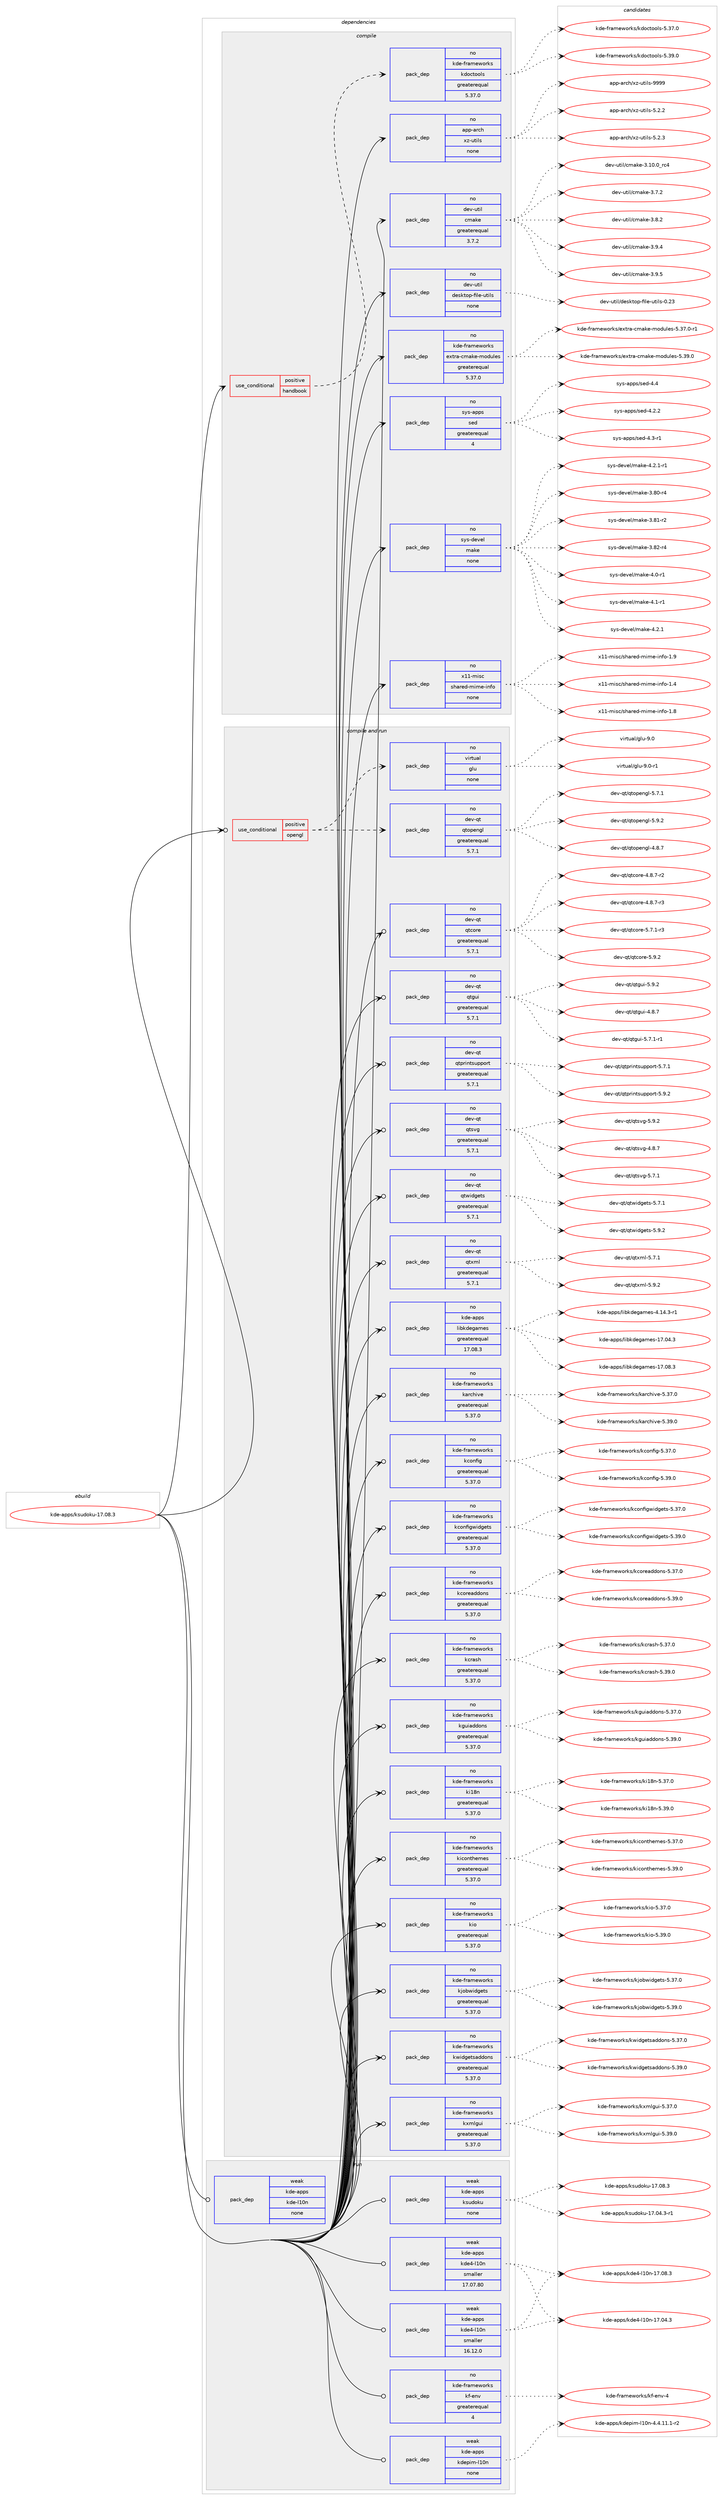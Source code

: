 digraph prolog {

# *************
# Graph options
# *************

newrank=true;
concentrate=true;
compound=true;
graph [rankdir=LR,fontname=Helvetica,fontsize=10,ranksep=1.5];#, ranksep=2.5, nodesep=0.2];
edge  [arrowhead=vee];
node  [fontname=Helvetica,fontsize=10];

# **********
# The ebuild
# **********

subgraph cluster_leftcol {
color=gray;
rank=same;
label=<<i>ebuild</i>>;
id [label="kde-apps/ksudoku-17.08.3", color=red, width=4, href="../kde-apps/ksudoku-17.08.3.svg"];
}

# ****************
# The dependencies
# ****************

subgraph cluster_midcol {
color=gray;
label=<<i>dependencies</i>>;
subgraph cluster_compile {
fillcolor="#eeeeee";
style=filled;
label=<<i>compile</i>>;
subgraph cond83152 {
dependency324693 [label=<<TABLE BORDER="0" CELLBORDER="1" CELLSPACING="0" CELLPADDING="4"><TR><TD ROWSPAN="3" CELLPADDING="10">use_conditional</TD></TR><TR><TD>positive</TD></TR><TR><TD>handbook</TD></TR></TABLE>>, shape=none, color=red];
subgraph pack236547 {
dependency324694 [label=<<TABLE BORDER="0" CELLBORDER="1" CELLSPACING="0" CELLPADDING="4" WIDTH="220"><TR><TD ROWSPAN="6" CELLPADDING="30">pack_dep</TD></TR><TR><TD WIDTH="110">no</TD></TR><TR><TD>kde-frameworks</TD></TR><TR><TD>kdoctools</TD></TR><TR><TD>greaterequal</TD></TR><TR><TD>5.37.0</TD></TR></TABLE>>, shape=none, color=blue];
}
dependency324693:e -> dependency324694:w [weight=20,style="dashed",arrowhead="vee"];
}
id:e -> dependency324693:w [weight=20,style="solid",arrowhead="vee"];
subgraph pack236548 {
dependency324695 [label=<<TABLE BORDER="0" CELLBORDER="1" CELLSPACING="0" CELLPADDING="4" WIDTH="220"><TR><TD ROWSPAN="6" CELLPADDING="30">pack_dep</TD></TR><TR><TD WIDTH="110">no</TD></TR><TR><TD>app-arch</TD></TR><TR><TD>xz-utils</TD></TR><TR><TD>none</TD></TR><TR><TD></TD></TR></TABLE>>, shape=none, color=blue];
}
id:e -> dependency324695:w [weight=20,style="solid",arrowhead="vee"];
subgraph pack236549 {
dependency324696 [label=<<TABLE BORDER="0" CELLBORDER="1" CELLSPACING="0" CELLPADDING="4" WIDTH="220"><TR><TD ROWSPAN="6" CELLPADDING="30">pack_dep</TD></TR><TR><TD WIDTH="110">no</TD></TR><TR><TD>dev-util</TD></TR><TR><TD>cmake</TD></TR><TR><TD>greaterequal</TD></TR><TR><TD>3.7.2</TD></TR></TABLE>>, shape=none, color=blue];
}
id:e -> dependency324696:w [weight=20,style="solid",arrowhead="vee"];
subgraph pack236550 {
dependency324697 [label=<<TABLE BORDER="0" CELLBORDER="1" CELLSPACING="0" CELLPADDING="4" WIDTH="220"><TR><TD ROWSPAN="6" CELLPADDING="30">pack_dep</TD></TR><TR><TD WIDTH="110">no</TD></TR><TR><TD>dev-util</TD></TR><TR><TD>desktop-file-utils</TD></TR><TR><TD>none</TD></TR><TR><TD></TD></TR></TABLE>>, shape=none, color=blue];
}
id:e -> dependency324697:w [weight=20,style="solid",arrowhead="vee"];
subgraph pack236551 {
dependency324698 [label=<<TABLE BORDER="0" CELLBORDER="1" CELLSPACING="0" CELLPADDING="4" WIDTH="220"><TR><TD ROWSPAN="6" CELLPADDING="30">pack_dep</TD></TR><TR><TD WIDTH="110">no</TD></TR><TR><TD>kde-frameworks</TD></TR><TR><TD>extra-cmake-modules</TD></TR><TR><TD>greaterequal</TD></TR><TR><TD>5.37.0</TD></TR></TABLE>>, shape=none, color=blue];
}
id:e -> dependency324698:w [weight=20,style="solid",arrowhead="vee"];
subgraph pack236552 {
dependency324699 [label=<<TABLE BORDER="0" CELLBORDER="1" CELLSPACING="0" CELLPADDING="4" WIDTH="220"><TR><TD ROWSPAN="6" CELLPADDING="30">pack_dep</TD></TR><TR><TD WIDTH="110">no</TD></TR><TR><TD>sys-apps</TD></TR><TR><TD>sed</TD></TR><TR><TD>greaterequal</TD></TR><TR><TD>4</TD></TR></TABLE>>, shape=none, color=blue];
}
id:e -> dependency324699:w [weight=20,style="solid",arrowhead="vee"];
subgraph pack236553 {
dependency324700 [label=<<TABLE BORDER="0" CELLBORDER="1" CELLSPACING="0" CELLPADDING="4" WIDTH="220"><TR><TD ROWSPAN="6" CELLPADDING="30">pack_dep</TD></TR><TR><TD WIDTH="110">no</TD></TR><TR><TD>sys-devel</TD></TR><TR><TD>make</TD></TR><TR><TD>none</TD></TR><TR><TD></TD></TR></TABLE>>, shape=none, color=blue];
}
id:e -> dependency324700:w [weight=20,style="solid",arrowhead="vee"];
subgraph pack236554 {
dependency324701 [label=<<TABLE BORDER="0" CELLBORDER="1" CELLSPACING="0" CELLPADDING="4" WIDTH="220"><TR><TD ROWSPAN="6" CELLPADDING="30">pack_dep</TD></TR><TR><TD WIDTH="110">no</TD></TR><TR><TD>x11-misc</TD></TR><TR><TD>shared-mime-info</TD></TR><TR><TD>none</TD></TR><TR><TD></TD></TR></TABLE>>, shape=none, color=blue];
}
id:e -> dependency324701:w [weight=20,style="solid",arrowhead="vee"];
}
subgraph cluster_compileandrun {
fillcolor="#eeeeee";
style=filled;
label=<<i>compile and run</i>>;
subgraph cond83153 {
dependency324702 [label=<<TABLE BORDER="0" CELLBORDER="1" CELLSPACING="0" CELLPADDING="4"><TR><TD ROWSPAN="3" CELLPADDING="10">use_conditional</TD></TR><TR><TD>positive</TD></TR><TR><TD>opengl</TD></TR></TABLE>>, shape=none, color=red];
subgraph pack236555 {
dependency324703 [label=<<TABLE BORDER="0" CELLBORDER="1" CELLSPACING="0" CELLPADDING="4" WIDTH="220"><TR><TD ROWSPAN="6" CELLPADDING="30">pack_dep</TD></TR><TR><TD WIDTH="110">no</TD></TR><TR><TD>dev-qt</TD></TR><TR><TD>qtopengl</TD></TR><TR><TD>greaterequal</TD></TR><TR><TD>5.7.1</TD></TR></TABLE>>, shape=none, color=blue];
}
dependency324702:e -> dependency324703:w [weight=20,style="dashed",arrowhead="vee"];
subgraph pack236556 {
dependency324704 [label=<<TABLE BORDER="0" CELLBORDER="1" CELLSPACING="0" CELLPADDING="4" WIDTH="220"><TR><TD ROWSPAN="6" CELLPADDING="30">pack_dep</TD></TR><TR><TD WIDTH="110">no</TD></TR><TR><TD>virtual</TD></TR><TR><TD>glu</TD></TR><TR><TD>none</TD></TR><TR><TD></TD></TR></TABLE>>, shape=none, color=blue];
}
dependency324702:e -> dependency324704:w [weight=20,style="dashed",arrowhead="vee"];
}
id:e -> dependency324702:w [weight=20,style="solid",arrowhead="odotvee"];
subgraph pack236557 {
dependency324705 [label=<<TABLE BORDER="0" CELLBORDER="1" CELLSPACING="0" CELLPADDING="4" WIDTH="220"><TR><TD ROWSPAN="6" CELLPADDING="30">pack_dep</TD></TR><TR><TD WIDTH="110">no</TD></TR><TR><TD>dev-qt</TD></TR><TR><TD>qtcore</TD></TR><TR><TD>greaterequal</TD></TR><TR><TD>5.7.1</TD></TR></TABLE>>, shape=none, color=blue];
}
id:e -> dependency324705:w [weight=20,style="solid",arrowhead="odotvee"];
subgraph pack236558 {
dependency324706 [label=<<TABLE BORDER="0" CELLBORDER="1" CELLSPACING="0" CELLPADDING="4" WIDTH="220"><TR><TD ROWSPAN="6" CELLPADDING="30">pack_dep</TD></TR><TR><TD WIDTH="110">no</TD></TR><TR><TD>dev-qt</TD></TR><TR><TD>qtgui</TD></TR><TR><TD>greaterequal</TD></TR><TR><TD>5.7.1</TD></TR></TABLE>>, shape=none, color=blue];
}
id:e -> dependency324706:w [weight=20,style="solid",arrowhead="odotvee"];
subgraph pack236559 {
dependency324707 [label=<<TABLE BORDER="0" CELLBORDER="1" CELLSPACING="0" CELLPADDING="4" WIDTH="220"><TR><TD ROWSPAN="6" CELLPADDING="30">pack_dep</TD></TR><TR><TD WIDTH="110">no</TD></TR><TR><TD>dev-qt</TD></TR><TR><TD>qtprintsupport</TD></TR><TR><TD>greaterequal</TD></TR><TR><TD>5.7.1</TD></TR></TABLE>>, shape=none, color=blue];
}
id:e -> dependency324707:w [weight=20,style="solid",arrowhead="odotvee"];
subgraph pack236560 {
dependency324708 [label=<<TABLE BORDER="0" CELLBORDER="1" CELLSPACING="0" CELLPADDING="4" WIDTH="220"><TR><TD ROWSPAN="6" CELLPADDING="30">pack_dep</TD></TR><TR><TD WIDTH="110">no</TD></TR><TR><TD>dev-qt</TD></TR><TR><TD>qtsvg</TD></TR><TR><TD>greaterequal</TD></TR><TR><TD>5.7.1</TD></TR></TABLE>>, shape=none, color=blue];
}
id:e -> dependency324708:w [weight=20,style="solid",arrowhead="odotvee"];
subgraph pack236561 {
dependency324709 [label=<<TABLE BORDER="0" CELLBORDER="1" CELLSPACING="0" CELLPADDING="4" WIDTH="220"><TR><TD ROWSPAN="6" CELLPADDING="30">pack_dep</TD></TR><TR><TD WIDTH="110">no</TD></TR><TR><TD>dev-qt</TD></TR><TR><TD>qtwidgets</TD></TR><TR><TD>greaterequal</TD></TR><TR><TD>5.7.1</TD></TR></TABLE>>, shape=none, color=blue];
}
id:e -> dependency324709:w [weight=20,style="solid",arrowhead="odotvee"];
subgraph pack236562 {
dependency324710 [label=<<TABLE BORDER="0" CELLBORDER="1" CELLSPACING="0" CELLPADDING="4" WIDTH="220"><TR><TD ROWSPAN="6" CELLPADDING="30">pack_dep</TD></TR><TR><TD WIDTH="110">no</TD></TR><TR><TD>dev-qt</TD></TR><TR><TD>qtxml</TD></TR><TR><TD>greaterequal</TD></TR><TR><TD>5.7.1</TD></TR></TABLE>>, shape=none, color=blue];
}
id:e -> dependency324710:w [weight=20,style="solid",arrowhead="odotvee"];
subgraph pack236563 {
dependency324711 [label=<<TABLE BORDER="0" CELLBORDER="1" CELLSPACING="0" CELLPADDING="4" WIDTH="220"><TR><TD ROWSPAN="6" CELLPADDING="30">pack_dep</TD></TR><TR><TD WIDTH="110">no</TD></TR><TR><TD>kde-apps</TD></TR><TR><TD>libkdegames</TD></TR><TR><TD>greaterequal</TD></TR><TR><TD>17.08.3</TD></TR></TABLE>>, shape=none, color=blue];
}
id:e -> dependency324711:w [weight=20,style="solid",arrowhead="odotvee"];
subgraph pack236564 {
dependency324712 [label=<<TABLE BORDER="0" CELLBORDER="1" CELLSPACING="0" CELLPADDING="4" WIDTH="220"><TR><TD ROWSPAN="6" CELLPADDING="30">pack_dep</TD></TR><TR><TD WIDTH="110">no</TD></TR><TR><TD>kde-frameworks</TD></TR><TR><TD>karchive</TD></TR><TR><TD>greaterequal</TD></TR><TR><TD>5.37.0</TD></TR></TABLE>>, shape=none, color=blue];
}
id:e -> dependency324712:w [weight=20,style="solid",arrowhead="odotvee"];
subgraph pack236565 {
dependency324713 [label=<<TABLE BORDER="0" CELLBORDER="1" CELLSPACING="0" CELLPADDING="4" WIDTH="220"><TR><TD ROWSPAN="6" CELLPADDING="30">pack_dep</TD></TR><TR><TD WIDTH="110">no</TD></TR><TR><TD>kde-frameworks</TD></TR><TR><TD>kconfig</TD></TR><TR><TD>greaterequal</TD></TR><TR><TD>5.37.0</TD></TR></TABLE>>, shape=none, color=blue];
}
id:e -> dependency324713:w [weight=20,style="solid",arrowhead="odotvee"];
subgraph pack236566 {
dependency324714 [label=<<TABLE BORDER="0" CELLBORDER="1" CELLSPACING="0" CELLPADDING="4" WIDTH="220"><TR><TD ROWSPAN="6" CELLPADDING="30">pack_dep</TD></TR><TR><TD WIDTH="110">no</TD></TR><TR><TD>kde-frameworks</TD></TR><TR><TD>kconfigwidgets</TD></TR><TR><TD>greaterequal</TD></TR><TR><TD>5.37.0</TD></TR></TABLE>>, shape=none, color=blue];
}
id:e -> dependency324714:w [weight=20,style="solid",arrowhead="odotvee"];
subgraph pack236567 {
dependency324715 [label=<<TABLE BORDER="0" CELLBORDER="1" CELLSPACING="0" CELLPADDING="4" WIDTH="220"><TR><TD ROWSPAN="6" CELLPADDING="30">pack_dep</TD></TR><TR><TD WIDTH="110">no</TD></TR><TR><TD>kde-frameworks</TD></TR><TR><TD>kcoreaddons</TD></TR><TR><TD>greaterequal</TD></TR><TR><TD>5.37.0</TD></TR></TABLE>>, shape=none, color=blue];
}
id:e -> dependency324715:w [weight=20,style="solid",arrowhead="odotvee"];
subgraph pack236568 {
dependency324716 [label=<<TABLE BORDER="0" CELLBORDER="1" CELLSPACING="0" CELLPADDING="4" WIDTH="220"><TR><TD ROWSPAN="6" CELLPADDING="30">pack_dep</TD></TR><TR><TD WIDTH="110">no</TD></TR><TR><TD>kde-frameworks</TD></TR><TR><TD>kcrash</TD></TR><TR><TD>greaterequal</TD></TR><TR><TD>5.37.0</TD></TR></TABLE>>, shape=none, color=blue];
}
id:e -> dependency324716:w [weight=20,style="solid",arrowhead="odotvee"];
subgraph pack236569 {
dependency324717 [label=<<TABLE BORDER="0" CELLBORDER="1" CELLSPACING="0" CELLPADDING="4" WIDTH="220"><TR><TD ROWSPAN="6" CELLPADDING="30">pack_dep</TD></TR><TR><TD WIDTH="110">no</TD></TR><TR><TD>kde-frameworks</TD></TR><TR><TD>kguiaddons</TD></TR><TR><TD>greaterequal</TD></TR><TR><TD>5.37.0</TD></TR></TABLE>>, shape=none, color=blue];
}
id:e -> dependency324717:w [weight=20,style="solid",arrowhead="odotvee"];
subgraph pack236570 {
dependency324718 [label=<<TABLE BORDER="0" CELLBORDER="1" CELLSPACING="0" CELLPADDING="4" WIDTH="220"><TR><TD ROWSPAN="6" CELLPADDING="30">pack_dep</TD></TR><TR><TD WIDTH="110">no</TD></TR><TR><TD>kde-frameworks</TD></TR><TR><TD>ki18n</TD></TR><TR><TD>greaterequal</TD></TR><TR><TD>5.37.0</TD></TR></TABLE>>, shape=none, color=blue];
}
id:e -> dependency324718:w [weight=20,style="solid",arrowhead="odotvee"];
subgraph pack236571 {
dependency324719 [label=<<TABLE BORDER="0" CELLBORDER="1" CELLSPACING="0" CELLPADDING="4" WIDTH="220"><TR><TD ROWSPAN="6" CELLPADDING="30">pack_dep</TD></TR><TR><TD WIDTH="110">no</TD></TR><TR><TD>kde-frameworks</TD></TR><TR><TD>kiconthemes</TD></TR><TR><TD>greaterequal</TD></TR><TR><TD>5.37.0</TD></TR></TABLE>>, shape=none, color=blue];
}
id:e -> dependency324719:w [weight=20,style="solid",arrowhead="odotvee"];
subgraph pack236572 {
dependency324720 [label=<<TABLE BORDER="0" CELLBORDER="1" CELLSPACING="0" CELLPADDING="4" WIDTH="220"><TR><TD ROWSPAN="6" CELLPADDING="30">pack_dep</TD></TR><TR><TD WIDTH="110">no</TD></TR><TR><TD>kde-frameworks</TD></TR><TR><TD>kio</TD></TR><TR><TD>greaterequal</TD></TR><TR><TD>5.37.0</TD></TR></TABLE>>, shape=none, color=blue];
}
id:e -> dependency324720:w [weight=20,style="solid",arrowhead="odotvee"];
subgraph pack236573 {
dependency324721 [label=<<TABLE BORDER="0" CELLBORDER="1" CELLSPACING="0" CELLPADDING="4" WIDTH="220"><TR><TD ROWSPAN="6" CELLPADDING="30">pack_dep</TD></TR><TR><TD WIDTH="110">no</TD></TR><TR><TD>kde-frameworks</TD></TR><TR><TD>kjobwidgets</TD></TR><TR><TD>greaterequal</TD></TR><TR><TD>5.37.0</TD></TR></TABLE>>, shape=none, color=blue];
}
id:e -> dependency324721:w [weight=20,style="solid",arrowhead="odotvee"];
subgraph pack236574 {
dependency324722 [label=<<TABLE BORDER="0" CELLBORDER="1" CELLSPACING="0" CELLPADDING="4" WIDTH="220"><TR><TD ROWSPAN="6" CELLPADDING="30">pack_dep</TD></TR><TR><TD WIDTH="110">no</TD></TR><TR><TD>kde-frameworks</TD></TR><TR><TD>kwidgetsaddons</TD></TR><TR><TD>greaterequal</TD></TR><TR><TD>5.37.0</TD></TR></TABLE>>, shape=none, color=blue];
}
id:e -> dependency324722:w [weight=20,style="solid",arrowhead="odotvee"];
subgraph pack236575 {
dependency324723 [label=<<TABLE BORDER="0" CELLBORDER="1" CELLSPACING="0" CELLPADDING="4" WIDTH="220"><TR><TD ROWSPAN="6" CELLPADDING="30">pack_dep</TD></TR><TR><TD WIDTH="110">no</TD></TR><TR><TD>kde-frameworks</TD></TR><TR><TD>kxmlgui</TD></TR><TR><TD>greaterequal</TD></TR><TR><TD>5.37.0</TD></TR></TABLE>>, shape=none, color=blue];
}
id:e -> dependency324723:w [weight=20,style="solid",arrowhead="odotvee"];
}
subgraph cluster_run {
fillcolor="#eeeeee";
style=filled;
label=<<i>run</i>>;
subgraph pack236576 {
dependency324724 [label=<<TABLE BORDER="0" CELLBORDER="1" CELLSPACING="0" CELLPADDING="4" WIDTH="220"><TR><TD ROWSPAN="6" CELLPADDING="30">pack_dep</TD></TR><TR><TD WIDTH="110">no</TD></TR><TR><TD>kde-frameworks</TD></TR><TR><TD>kf-env</TD></TR><TR><TD>greaterequal</TD></TR><TR><TD>4</TD></TR></TABLE>>, shape=none, color=blue];
}
id:e -> dependency324724:w [weight=20,style="solid",arrowhead="odot"];
subgraph pack236577 {
dependency324725 [label=<<TABLE BORDER="0" CELLBORDER="1" CELLSPACING="0" CELLPADDING="4" WIDTH="220"><TR><TD ROWSPAN="6" CELLPADDING="30">pack_dep</TD></TR><TR><TD WIDTH="110">weak</TD></TR><TR><TD>kde-apps</TD></TR><TR><TD>kde-l10n</TD></TR><TR><TD>none</TD></TR><TR><TD></TD></TR></TABLE>>, shape=none, color=blue];
}
id:e -> dependency324725:w [weight=20,style="solid",arrowhead="odot"];
subgraph pack236578 {
dependency324726 [label=<<TABLE BORDER="0" CELLBORDER="1" CELLSPACING="0" CELLPADDING="4" WIDTH="220"><TR><TD ROWSPAN="6" CELLPADDING="30">pack_dep</TD></TR><TR><TD WIDTH="110">weak</TD></TR><TR><TD>kde-apps</TD></TR><TR><TD>kde4-l10n</TD></TR><TR><TD>smaller</TD></TR><TR><TD>16.12.0</TD></TR></TABLE>>, shape=none, color=blue];
}
id:e -> dependency324726:w [weight=20,style="solid",arrowhead="odot"];
subgraph pack236579 {
dependency324727 [label=<<TABLE BORDER="0" CELLBORDER="1" CELLSPACING="0" CELLPADDING="4" WIDTH="220"><TR><TD ROWSPAN="6" CELLPADDING="30">pack_dep</TD></TR><TR><TD WIDTH="110">weak</TD></TR><TR><TD>kde-apps</TD></TR><TR><TD>kde4-l10n</TD></TR><TR><TD>smaller</TD></TR><TR><TD>17.07.80</TD></TR></TABLE>>, shape=none, color=blue];
}
id:e -> dependency324727:w [weight=20,style="solid",arrowhead="odot"];
subgraph pack236580 {
dependency324728 [label=<<TABLE BORDER="0" CELLBORDER="1" CELLSPACING="0" CELLPADDING="4" WIDTH="220"><TR><TD ROWSPAN="6" CELLPADDING="30">pack_dep</TD></TR><TR><TD WIDTH="110">weak</TD></TR><TR><TD>kde-apps</TD></TR><TR><TD>kdepim-l10n</TD></TR><TR><TD>none</TD></TR><TR><TD></TD></TR></TABLE>>, shape=none, color=blue];
}
id:e -> dependency324728:w [weight=20,style="solid",arrowhead="odot"];
subgraph pack236581 {
dependency324729 [label=<<TABLE BORDER="0" CELLBORDER="1" CELLSPACING="0" CELLPADDING="4" WIDTH="220"><TR><TD ROWSPAN="6" CELLPADDING="30">pack_dep</TD></TR><TR><TD WIDTH="110">weak</TD></TR><TR><TD>kde-apps</TD></TR><TR><TD>ksudoku</TD></TR><TR><TD>none</TD></TR><TR><TD></TD></TR></TABLE>>, shape=none, color=blue];
}
id:e -> dependency324729:w [weight=20,style="solid",arrowhead="odot"];
}
}

# **************
# The candidates
# **************

subgraph cluster_choices {
rank=same;
color=gray;
label=<<i>candidates</i>>;

subgraph choice236547 {
color=black;
nodesep=1;
choice1071001014510211497109101119111114107115471071001119911611111110811545534651554648 [label="kde-frameworks/kdoctools-5.37.0", color=red, width=4,href="../kde-frameworks/kdoctools-5.37.0.svg"];
choice1071001014510211497109101119111114107115471071001119911611111110811545534651574648 [label="kde-frameworks/kdoctools-5.39.0", color=red, width=4,href="../kde-frameworks/kdoctools-5.39.0.svg"];
dependency324694:e -> choice1071001014510211497109101119111114107115471071001119911611111110811545534651554648:w [style=dotted,weight="100"];
dependency324694:e -> choice1071001014510211497109101119111114107115471071001119911611111110811545534651574648:w [style=dotted,weight="100"];
}
subgraph choice236548 {
color=black;
nodesep=1;
choice971121124597114991044712012245117116105108115455346504650 [label="app-arch/xz-utils-5.2.2", color=red, width=4,href="../app-arch/xz-utils-5.2.2.svg"];
choice971121124597114991044712012245117116105108115455346504651 [label="app-arch/xz-utils-5.2.3", color=red, width=4,href="../app-arch/xz-utils-5.2.3.svg"];
choice9711211245971149910447120122451171161051081154557575757 [label="app-arch/xz-utils-9999", color=red, width=4,href="../app-arch/xz-utils-9999.svg"];
dependency324695:e -> choice971121124597114991044712012245117116105108115455346504650:w [style=dotted,weight="100"];
dependency324695:e -> choice971121124597114991044712012245117116105108115455346504651:w [style=dotted,weight="100"];
dependency324695:e -> choice9711211245971149910447120122451171161051081154557575757:w [style=dotted,weight="100"];
}
subgraph choice236549 {
color=black;
nodesep=1;
choice1001011184511711610510847991099710710145514649484648951149952 [label="dev-util/cmake-3.10.0_rc4", color=red, width=4,href="../dev-util/cmake-3.10.0_rc4.svg"];
choice10010111845117116105108479910997107101455146554650 [label="dev-util/cmake-3.7.2", color=red, width=4,href="../dev-util/cmake-3.7.2.svg"];
choice10010111845117116105108479910997107101455146564650 [label="dev-util/cmake-3.8.2", color=red, width=4,href="../dev-util/cmake-3.8.2.svg"];
choice10010111845117116105108479910997107101455146574652 [label="dev-util/cmake-3.9.4", color=red, width=4,href="../dev-util/cmake-3.9.4.svg"];
choice10010111845117116105108479910997107101455146574653 [label="dev-util/cmake-3.9.5", color=red, width=4,href="../dev-util/cmake-3.9.5.svg"];
dependency324696:e -> choice1001011184511711610510847991099710710145514649484648951149952:w [style=dotted,weight="100"];
dependency324696:e -> choice10010111845117116105108479910997107101455146554650:w [style=dotted,weight="100"];
dependency324696:e -> choice10010111845117116105108479910997107101455146564650:w [style=dotted,weight="100"];
dependency324696:e -> choice10010111845117116105108479910997107101455146574652:w [style=dotted,weight="100"];
dependency324696:e -> choice10010111845117116105108479910997107101455146574653:w [style=dotted,weight="100"];
}
subgraph choice236550 {
color=black;
nodesep=1;
choice100101118451171161051084710010111510711611111245102105108101451171161051081154548465051 [label="dev-util/desktop-file-utils-0.23", color=red, width=4,href="../dev-util/desktop-file-utils-0.23.svg"];
dependency324697:e -> choice100101118451171161051084710010111510711611111245102105108101451171161051081154548465051:w [style=dotted,weight="100"];
}
subgraph choice236551 {
color=black;
nodesep=1;
choice1071001014510211497109101119111114107115471011201161149745991099710710145109111100117108101115455346515546484511449 [label="kde-frameworks/extra-cmake-modules-5.37.0-r1", color=red, width=4,href="../kde-frameworks/extra-cmake-modules-5.37.0-r1.svg"];
choice107100101451021149710910111911111410711547101120116114974599109971071014510911110011710810111545534651574648 [label="kde-frameworks/extra-cmake-modules-5.39.0", color=red, width=4,href="../kde-frameworks/extra-cmake-modules-5.39.0.svg"];
dependency324698:e -> choice1071001014510211497109101119111114107115471011201161149745991099710710145109111100117108101115455346515546484511449:w [style=dotted,weight="100"];
dependency324698:e -> choice107100101451021149710910111911111410711547101120116114974599109971071014510911110011710810111545534651574648:w [style=dotted,weight="100"];
}
subgraph choice236552 {
color=black;
nodesep=1;
choice115121115459711211211547115101100455246504650 [label="sys-apps/sed-4.2.2", color=red, width=4,href="../sys-apps/sed-4.2.2.svg"];
choice115121115459711211211547115101100455246514511449 [label="sys-apps/sed-4.3-r1", color=red, width=4,href="../sys-apps/sed-4.3-r1.svg"];
choice11512111545971121121154711510110045524652 [label="sys-apps/sed-4.4", color=red, width=4,href="../sys-apps/sed-4.4.svg"];
dependency324699:e -> choice115121115459711211211547115101100455246504650:w [style=dotted,weight="100"];
dependency324699:e -> choice115121115459711211211547115101100455246514511449:w [style=dotted,weight="100"];
dependency324699:e -> choice11512111545971121121154711510110045524652:w [style=dotted,weight="100"];
}
subgraph choice236553 {
color=black;
nodesep=1;
choice11512111545100101118101108471099710710145514656484511452 [label="sys-devel/make-3.80-r4", color=red, width=4,href="../sys-devel/make-3.80-r4.svg"];
choice11512111545100101118101108471099710710145514656494511450 [label="sys-devel/make-3.81-r2", color=red, width=4,href="../sys-devel/make-3.81-r2.svg"];
choice11512111545100101118101108471099710710145514656504511452 [label="sys-devel/make-3.82-r4", color=red, width=4,href="../sys-devel/make-3.82-r4.svg"];
choice115121115451001011181011084710997107101455246484511449 [label="sys-devel/make-4.0-r1", color=red, width=4,href="../sys-devel/make-4.0-r1.svg"];
choice115121115451001011181011084710997107101455246494511449 [label="sys-devel/make-4.1-r1", color=red, width=4,href="../sys-devel/make-4.1-r1.svg"];
choice115121115451001011181011084710997107101455246504649 [label="sys-devel/make-4.2.1", color=red, width=4,href="../sys-devel/make-4.2.1.svg"];
choice1151211154510010111810110847109971071014552465046494511449 [label="sys-devel/make-4.2.1-r1", color=red, width=4,href="../sys-devel/make-4.2.1-r1.svg"];
dependency324700:e -> choice11512111545100101118101108471099710710145514656484511452:w [style=dotted,weight="100"];
dependency324700:e -> choice11512111545100101118101108471099710710145514656494511450:w [style=dotted,weight="100"];
dependency324700:e -> choice11512111545100101118101108471099710710145514656504511452:w [style=dotted,weight="100"];
dependency324700:e -> choice115121115451001011181011084710997107101455246484511449:w [style=dotted,weight="100"];
dependency324700:e -> choice115121115451001011181011084710997107101455246494511449:w [style=dotted,weight="100"];
dependency324700:e -> choice115121115451001011181011084710997107101455246504649:w [style=dotted,weight="100"];
dependency324700:e -> choice1151211154510010111810110847109971071014552465046494511449:w [style=dotted,weight="100"];
}
subgraph choice236554 {
color=black;
nodesep=1;
choice120494945109105115994711510497114101100451091051091014510511010211145494652 [label="x11-misc/shared-mime-info-1.4", color=red, width=4,href="../x11-misc/shared-mime-info-1.4.svg"];
choice120494945109105115994711510497114101100451091051091014510511010211145494656 [label="x11-misc/shared-mime-info-1.8", color=red, width=4,href="../x11-misc/shared-mime-info-1.8.svg"];
choice120494945109105115994711510497114101100451091051091014510511010211145494657 [label="x11-misc/shared-mime-info-1.9", color=red, width=4,href="../x11-misc/shared-mime-info-1.9.svg"];
dependency324701:e -> choice120494945109105115994711510497114101100451091051091014510511010211145494652:w [style=dotted,weight="100"];
dependency324701:e -> choice120494945109105115994711510497114101100451091051091014510511010211145494656:w [style=dotted,weight="100"];
dependency324701:e -> choice120494945109105115994711510497114101100451091051091014510511010211145494657:w [style=dotted,weight="100"];
}
subgraph choice236555 {
color=black;
nodesep=1;
choice1001011184511311647113116111112101110103108455246564655 [label="dev-qt/qtopengl-4.8.7", color=red, width=4,href="../dev-qt/qtopengl-4.8.7.svg"];
choice1001011184511311647113116111112101110103108455346554649 [label="dev-qt/qtopengl-5.7.1", color=red, width=4,href="../dev-qt/qtopengl-5.7.1.svg"];
choice1001011184511311647113116111112101110103108455346574650 [label="dev-qt/qtopengl-5.9.2", color=red, width=4,href="../dev-qt/qtopengl-5.9.2.svg"];
dependency324703:e -> choice1001011184511311647113116111112101110103108455246564655:w [style=dotted,weight="100"];
dependency324703:e -> choice1001011184511311647113116111112101110103108455346554649:w [style=dotted,weight="100"];
dependency324703:e -> choice1001011184511311647113116111112101110103108455346574650:w [style=dotted,weight="100"];
}
subgraph choice236556 {
color=black;
nodesep=1;
choice118105114116117971084710310811745574648 [label="virtual/glu-9.0", color=red, width=4,href="../virtual/glu-9.0.svg"];
choice1181051141161179710847103108117455746484511449 [label="virtual/glu-9.0-r1", color=red, width=4,href="../virtual/glu-9.0-r1.svg"];
dependency324704:e -> choice118105114116117971084710310811745574648:w [style=dotted,weight="100"];
dependency324704:e -> choice1181051141161179710847103108117455746484511449:w [style=dotted,weight="100"];
}
subgraph choice236557 {
color=black;
nodesep=1;
choice1001011184511311647113116991111141014552465646554511450 [label="dev-qt/qtcore-4.8.7-r2", color=red, width=4,href="../dev-qt/qtcore-4.8.7-r2.svg"];
choice1001011184511311647113116991111141014552465646554511451 [label="dev-qt/qtcore-4.8.7-r3", color=red, width=4,href="../dev-qt/qtcore-4.8.7-r3.svg"];
choice1001011184511311647113116991111141014553465546494511451 [label="dev-qt/qtcore-5.7.1-r3", color=red, width=4,href="../dev-qt/qtcore-5.7.1-r3.svg"];
choice100101118451131164711311699111114101455346574650 [label="dev-qt/qtcore-5.9.2", color=red, width=4,href="../dev-qt/qtcore-5.9.2.svg"];
dependency324705:e -> choice1001011184511311647113116991111141014552465646554511450:w [style=dotted,weight="100"];
dependency324705:e -> choice1001011184511311647113116991111141014552465646554511451:w [style=dotted,weight="100"];
dependency324705:e -> choice1001011184511311647113116991111141014553465546494511451:w [style=dotted,weight="100"];
dependency324705:e -> choice100101118451131164711311699111114101455346574650:w [style=dotted,weight="100"];
}
subgraph choice236558 {
color=black;
nodesep=1;
choice1001011184511311647113116103117105455246564655 [label="dev-qt/qtgui-4.8.7", color=red, width=4,href="../dev-qt/qtgui-4.8.7.svg"];
choice10010111845113116471131161031171054553465546494511449 [label="dev-qt/qtgui-5.7.1-r1", color=red, width=4,href="../dev-qt/qtgui-5.7.1-r1.svg"];
choice1001011184511311647113116103117105455346574650 [label="dev-qt/qtgui-5.9.2", color=red, width=4,href="../dev-qt/qtgui-5.9.2.svg"];
dependency324706:e -> choice1001011184511311647113116103117105455246564655:w [style=dotted,weight="100"];
dependency324706:e -> choice10010111845113116471131161031171054553465546494511449:w [style=dotted,weight="100"];
dependency324706:e -> choice1001011184511311647113116103117105455346574650:w [style=dotted,weight="100"];
}
subgraph choice236559 {
color=black;
nodesep=1;
choice1001011184511311647113116112114105110116115117112112111114116455346554649 [label="dev-qt/qtprintsupport-5.7.1", color=red, width=4,href="../dev-qt/qtprintsupport-5.7.1.svg"];
choice1001011184511311647113116112114105110116115117112112111114116455346574650 [label="dev-qt/qtprintsupport-5.9.2", color=red, width=4,href="../dev-qt/qtprintsupport-5.9.2.svg"];
dependency324707:e -> choice1001011184511311647113116112114105110116115117112112111114116455346554649:w [style=dotted,weight="100"];
dependency324707:e -> choice1001011184511311647113116112114105110116115117112112111114116455346574650:w [style=dotted,weight="100"];
}
subgraph choice236560 {
color=black;
nodesep=1;
choice1001011184511311647113116115118103455246564655 [label="dev-qt/qtsvg-4.8.7", color=red, width=4,href="../dev-qt/qtsvg-4.8.7.svg"];
choice1001011184511311647113116115118103455346554649 [label="dev-qt/qtsvg-5.7.1", color=red, width=4,href="../dev-qt/qtsvg-5.7.1.svg"];
choice1001011184511311647113116115118103455346574650 [label="dev-qt/qtsvg-5.9.2", color=red, width=4,href="../dev-qt/qtsvg-5.9.2.svg"];
dependency324708:e -> choice1001011184511311647113116115118103455246564655:w [style=dotted,weight="100"];
dependency324708:e -> choice1001011184511311647113116115118103455346554649:w [style=dotted,weight="100"];
dependency324708:e -> choice1001011184511311647113116115118103455346574650:w [style=dotted,weight="100"];
}
subgraph choice236561 {
color=black;
nodesep=1;
choice1001011184511311647113116119105100103101116115455346554649 [label="dev-qt/qtwidgets-5.7.1", color=red, width=4,href="../dev-qt/qtwidgets-5.7.1.svg"];
choice1001011184511311647113116119105100103101116115455346574650 [label="dev-qt/qtwidgets-5.9.2", color=red, width=4,href="../dev-qt/qtwidgets-5.9.2.svg"];
dependency324709:e -> choice1001011184511311647113116119105100103101116115455346554649:w [style=dotted,weight="100"];
dependency324709:e -> choice1001011184511311647113116119105100103101116115455346574650:w [style=dotted,weight="100"];
}
subgraph choice236562 {
color=black;
nodesep=1;
choice1001011184511311647113116120109108455346554649 [label="dev-qt/qtxml-5.7.1", color=red, width=4,href="../dev-qt/qtxml-5.7.1.svg"];
choice1001011184511311647113116120109108455346574650 [label="dev-qt/qtxml-5.9.2", color=red, width=4,href="../dev-qt/qtxml-5.9.2.svg"];
dependency324710:e -> choice1001011184511311647113116120109108455346554649:w [style=dotted,weight="100"];
dependency324710:e -> choice1001011184511311647113116120109108455346574650:w [style=dotted,weight="100"];
}
subgraph choice236563 {
color=black;
nodesep=1;
choice10710010145971121121154710810598107100101103971091011154549554648524651 [label="kde-apps/libkdegames-17.04.3", color=red, width=4,href="../kde-apps/libkdegames-17.04.3.svg"];
choice10710010145971121121154710810598107100101103971091011154549554648564651 [label="kde-apps/libkdegames-17.08.3", color=red, width=4,href="../kde-apps/libkdegames-17.08.3.svg"];
choice1071001014597112112115471081059810710010110397109101115455246495246514511449 [label="kde-apps/libkdegames-4.14.3-r1", color=red, width=4,href="../kde-apps/libkdegames-4.14.3-r1.svg"];
dependency324711:e -> choice10710010145971121121154710810598107100101103971091011154549554648524651:w [style=dotted,weight="100"];
dependency324711:e -> choice10710010145971121121154710810598107100101103971091011154549554648564651:w [style=dotted,weight="100"];
dependency324711:e -> choice1071001014597112112115471081059810710010110397109101115455246495246514511449:w [style=dotted,weight="100"];
}
subgraph choice236564 {
color=black;
nodesep=1;
choice107100101451021149710910111911111410711547107971149910410511810145534651554648 [label="kde-frameworks/karchive-5.37.0", color=red, width=4,href="../kde-frameworks/karchive-5.37.0.svg"];
choice107100101451021149710910111911111410711547107971149910410511810145534651574648 [label="kde-frameworks/karchive-5.39.0", color=red, width=4,href="../kde-frameworks/karchive-5.39.0.svg"];
dependency324712:e -> choice107100101451021149710910111911111410711547107971149910410511810145534651554648:w [style=dotted,weight="100"];
dependency324712:e -> choice107100101451021149710910111911111410711547107971149910410511810145534651574648:w [style=dotted,weight="100"];
}
subgraph choice236565 {
color=black;
nodesep=1;
choice1071001014510211497109101119111114107115471079911111010210510345534651554648 [label="kde-frameworks/kconfig-5.37.0", color=red, width=4,href="../kde-frameworks/kconfig-5.37.0.svg"];
choice1071001014510211497109101119111114107115471079911111010210510345534651574648 [label="kde-frameworks/kconfig-5.39.0", color=red, width=4,href="../kde-frameworks/kconfig-5.39.0.svg"];
dependency324713:e -> choice1071001014510211497109101119111114107115471079911111010210510345534651554648:w [style=dotted,weight="100"];
dependency324713:e -> choice1071001014510211497109101119111114107115471079911111010210510345534651574648:w [style=dotted,weight="100"];
}
subgraph choice236566 {
color=black;
nodesep=1;
choice1071001014510211497109101119111114107115471079911111010210510311910510010310111611545534651554648 [label="kde-frameworks/kconfigwidgets-5.37.0", color=red, width=4,href="../kde-frameworks/kconfigwidgets-5.37.0.svg"];
choice1071001014510211497109101119111114107115471079911111010210510311910510010310111611545534651574648 [label="kde-frameworks/kconfigwidgets-5.39.0", color=red, width=4,href="../kde-frameworks/kconfigwidgets-5.39.0.svg"];
dependency324714:e -> choice1071001014510211497109101119111114107115471079911111010210510311910510010310111611545534651554648:w [style=dotted,weight="100"];
dependency324714:e -> choice1071001014510211497109101119111114107115471079911111010210510311910510010310111611545534651574648:w [style=dotted,weight="100"];
}
subgraph choice236567 {
color=black;
nodesep=1;
choice107100101451021149710910111911111410711547107991111141019710010011111011545534651554648 [label="kde-frameworks/kcoreaddons-5.37.0", color=red, width=4,href="../kde-frameworks/kcoreaddons-5.37.0.svg"];
choice107100101451021149710910111911111410711547107991111141019710010011111011545534651574648 [label="kde-frameworks/kcoreaddons-5.39.0", color=red, width=4,href="../kde-frameworks/kcoreaddons-5.39.0.svg"];
dependency324715:e -> choice107100101451021149710910111911111410711547107991111141019710010011111011545534651554648:w [style=dotted,weight="100"];
dependency324715:e -> choice107100101451021149710910111911111410711547107991111141019710010011111011545534651574648:w [style=dotted,weight="100"];
}
subgraph choice236568 {
color=black;
nodesep=1;
choice107100101451021149710910111911111410711547107991149711510445534651554648 [label="kde-frameworks/kcrash-5.37.0", color=red, width=4,href="../kde-frameworks/kcrash-5.37.0.svg"];
choice107100101451021149710910111911111410711547107991149711510445534651574648 [label="kde-frameworks/kcrash-5.39.0", color=red, width=4,href="../kde-frameworks/kcrash-5.39.0.svg"];
dependency324716:e -> choice107100101451021149710910111911111410711547107991149711510445534651554648:w [style=dotted,weight="100"];
dependency324716:e -> choice107100101451021149710910111911111410711547107991149711510445534651574648:w [style=dotted,weight="100"];
}
subgraph choice236569 {
color=black;
nodesep=1;
choice1071001014510211497109101119111114107115471071031171059710010011111011545534651554648 [label="kde-frameworks/kguiaddons-5.37.0", color=red, width=4,href="../kde-frameworks/kguiaddons-5.37.0.svg"];
choice1071001014510211497109101119111114107115471071031171059710010011111011545534651574648 [label="kde-frameworks/kguiaddons-5.39.0", color=red, width=4,href="../kde-frameworks/kguiaddons-5.39.0.svg"];
dependency324717:e -> choice1071001014510211497109101119111114107115471071031171059710010011111011545534651554648:w [style=dotted,weight="100"];
dependency324717:e -> choice1071001014510211497109101119111114107115471071031171059710010011111011545534651574648:w [style=dotted,weight="100"];
}
subgraph choice236570 {
color=black;
nodesep=1;
choice107100101451021149710910111911111410711547107105495611045534651554648 [label="kde-frameworks/ki18n-5.37.0", color=red, width=4,href="../kde-frameworks/ki18n-5.37.0.svg"];
choice107100101451021149710910111911111410711547107105495611045534651574648 [label="kde-frameworks/ki18n-5.39.0", color=red, width=4,href="../kde-frameworks/ki18n-5.39.0.svg"];
dependency324718:e -> choice107100101451021149710910111911111410711547107105495611045534651554648:w [style=dotted,weight="100"];
dependency324718:e -> choice107100101451021149710910111911111410711547107105495611045534651574648:w [style=dotted,weight="100"];
}
subgraph choice236571 {
color=black;
nodesep=1;
choice1071001014510211497109101119111114107115471071059911111011610410110910111545534651554648 [label="kde-frameworks/kiconthemes-5.37.0", color=red, width=4,href="../kde-frameworks/kiconthemes-5.37.0.svg"];
choice1071001014510211497109101119111114107115471071059911111011610410110910111545534651574648 [label="kde-frameworks/kiconthemes-5.39.0", color=red, width=4,href="../kde-frameworks/kiconthemes-5.39.0.svg"];
dependency324719:e -> choice1071001014510211497109101119111114107115471071059911111011610410110910111545534651554648:w [style=dotted,weight="100"];
dependency324719:e -> choice1071001014510211497109101119111114107115471071059911111011610410110910111545534651574648:w [style=dotted,weight="100"];
}
subgraph choice236572 {
color=black;
nodesep=1;
choice10710010145102114971091011191111141071154710710511145534651554648 [label="kde-frameworks/kio-5.37.0", color=red, width=4,href="../kde-frameworks/kio-5.37.0.svg"];
choice10710010145102114971091011191111141071154710710511145534651574648 [label="kde-frameworks/kio-5.39.0", color=red, width=4,href="../kde-frameworks/kio-5.39.0.svg"];
dependency324720:e -> choice10710010145102114971091011191111141071154710710511145534651554648:w [style=dotted,weight="100"];
dependency324720:e -> choice10710010145102114971091011191111141071154710710511145534651574648:w [style=dotted,weight="100"];
}
subgraph choice236573 {
color=black;
nodesep=1;
choice1071001014510211497109101119111114107115471071061119811910510010310111611545534651554648 [label="kde-frameworks/kjobwidgets-5.37.0", color=red, width=4,href="../kde-frameworks/kjobwidgets-5.37.0.svg"];
choice1071001014510211497109101119111114107115471071061119811910510010310111611545534651574648 [label="kde-frameworks/kjobwidgets-5.39.0", color=red, width=4,href="../kde-frameworks/kjobwidgets-5.39.0.svg"];
dependency324721:e -> choice1071001014510211497109101119111114107115471071061119811910510010310111611545534651554648:w [style=dotted,weight="100"];
dependency324721:e -> choice1071001014510211497109101119111114107115471071061119811910510010310111611545534651574648:w [style=dotted,weight="100"];
}
subgraph choice236574 {
color=black;
nodesep=1;
choice1071001014510211497109101119111114107115471071191051001031011161159710010011111011545534651554648 [label="kde-frameworks/kwidgetsaddons-5.37.0", color=red, width=4,href="../kde-frameworks/kwidgetsaddons-5.37.0.svg"];
choice1071001014510211497109101119111114107115471071191051001031011161159710010011111011545534651574648 [label="kde-frameworks/kwidgetsaddons-5.39.0", color=red, width=4,href="../kde-frameworks/kwidgetsaddons-5.39.0.svg"];
dependency324722:e -> choice1071001014510211497109101119111114107115471071191051001031011161159710010011111011545534651554648:w [style=dotted,weight="100"];
dependency324722:e -> choice1071001014510211497109101119111114107115471071191051001031011161159710010011111011545534651574648:w [style=dotted,weight="100"];
}
subgraph choice236575 {
color=black;
nodesep=1;
choice10710010145102114971091011191111141071154710712010910810311710545534651554648 [label="kde-frameworks/kxmlgui-5.37.0", color=red, width=4,href="../kde-frameworks/kxmlgui-5.37.0.svg"];
choice10710010145102114971091011191111141071154710712010910810311710545534651574648 [label="kde-frameworks/kxmlgui-5.39.0", color=red, width=4,href="../kde-frameworks/kxmlgui-5.39.0.svg"];
dependency324723:e -> choice10710010145102114971091011191111141071154710712010910810311710545534651554648:w [style=dotted,weight="100"];
dependency324723:e -> choice10710010145102114971091011191111141071154710712010910810311710545534651574648:w [style=dotted,weight="100"];
}
subgraph choice236576 {
color=black;
nodesep=1;
choice107100101451021149710910111911111410711547107102451011101184552 [label="kde-frameworks/kf-env-4", color=red, width=4,href="../kde-frameworks/kf-env-4.svg"];
dependency324724:e -> choice107100101451021149710910111911111410711547107102451011101184552:w [style=dotted,weight="100"];
}
subgraph choice236577 {
color=black;
nodesep=1;
}
subgraph choice236578 {
color=black;
nodesep=1;
choice107100101459711211211547107100101524510849481104549554648524651 [label="kde-apps/kde4-l10n-17.04.3", color=red, width=4,href="../kde-apps/kde4-l10n-17.04.3.svg"];
choice107100101459711211211547107100101524510849481104549554648564651 [label="kde-apps/kde4-l10n-17.08.3", color=red, width=4,href="../kde-apps/kde4-l10n-17.08.3.svg"];
dependency324726:e -> choice107100101459711211211547107100101524510849481104549554648524651:w [style=dotted,weight="100"];
dependency324726:e -> choice107100101459711211211547107100101524510849481104549554648564651:w [style=dotted,weight="100"];
}
subgraph choice236579 {
color=black;
nodesep=1;
choice107100101459711211211547107100101524510849481104549554648524651 [label="kde-apps/kde4-l10n-17.04.3", color=red, width=4,href="../kde-apps/kde4-l10n-17.04.3.svg"];
choice107100101459711211211547107100101524510849481104549554648564651 [label="kde-apps/kde4-l10n-17.08.3", color=red, width=4,href="../kde-apps/kde4-l10n-17.08.3.svg"];
dependency324727:e -> choice107100101459711211211547107100101524510849481104549554648524651:w [style=dotted,weight="100"];
dependency324727:e -> choice107100101459711211211547107100101524510849481104549554648564651:w [style=dotted,weight="100"];
}
subgraph choice236580 {
color=black;
nodesep=1;
choice1071001014597112112115471071001011121051094510849481104552465246494946494511450 [label="kde-apps/kdepim-l10n-4.4.11.1-r2", color=red, width=4,href="../kde-apps/kdepim-l10n-4.4.11.1-r2.svg"];
dependency324728:e -> choice1071001014597112112115471071001011121051094510849481104552465246494946494511450:w [style=dotted,weight="100"];
}
subgraph choice236581 {
color=black;
nodesep=1;
choice10710010145971121121154710711511710011110711745495546485246514511449 [label="kde-apps/ksudoku-17.04.3-r1", color=red, width=4,href="../kde-apps/ksudoku-17.04.3-r1.svg"];
choice1071001014597112112115471071151171001111071174549554648564651 [label="kde-apps/ksudoku-17.08.3", color=red, width=4,href="../kde-apps/ksudoku-17.08.3.svg"];
dependency324729:e -> choice10710010145971121121154710711511710011110711745495546485246514511449:w [style=dotted,weight="100"];
dependency324729:e -> choice1071001014597112112115471071151171001111071174549554648564651:w [style=dotted,weight="100"];
}
}

}
